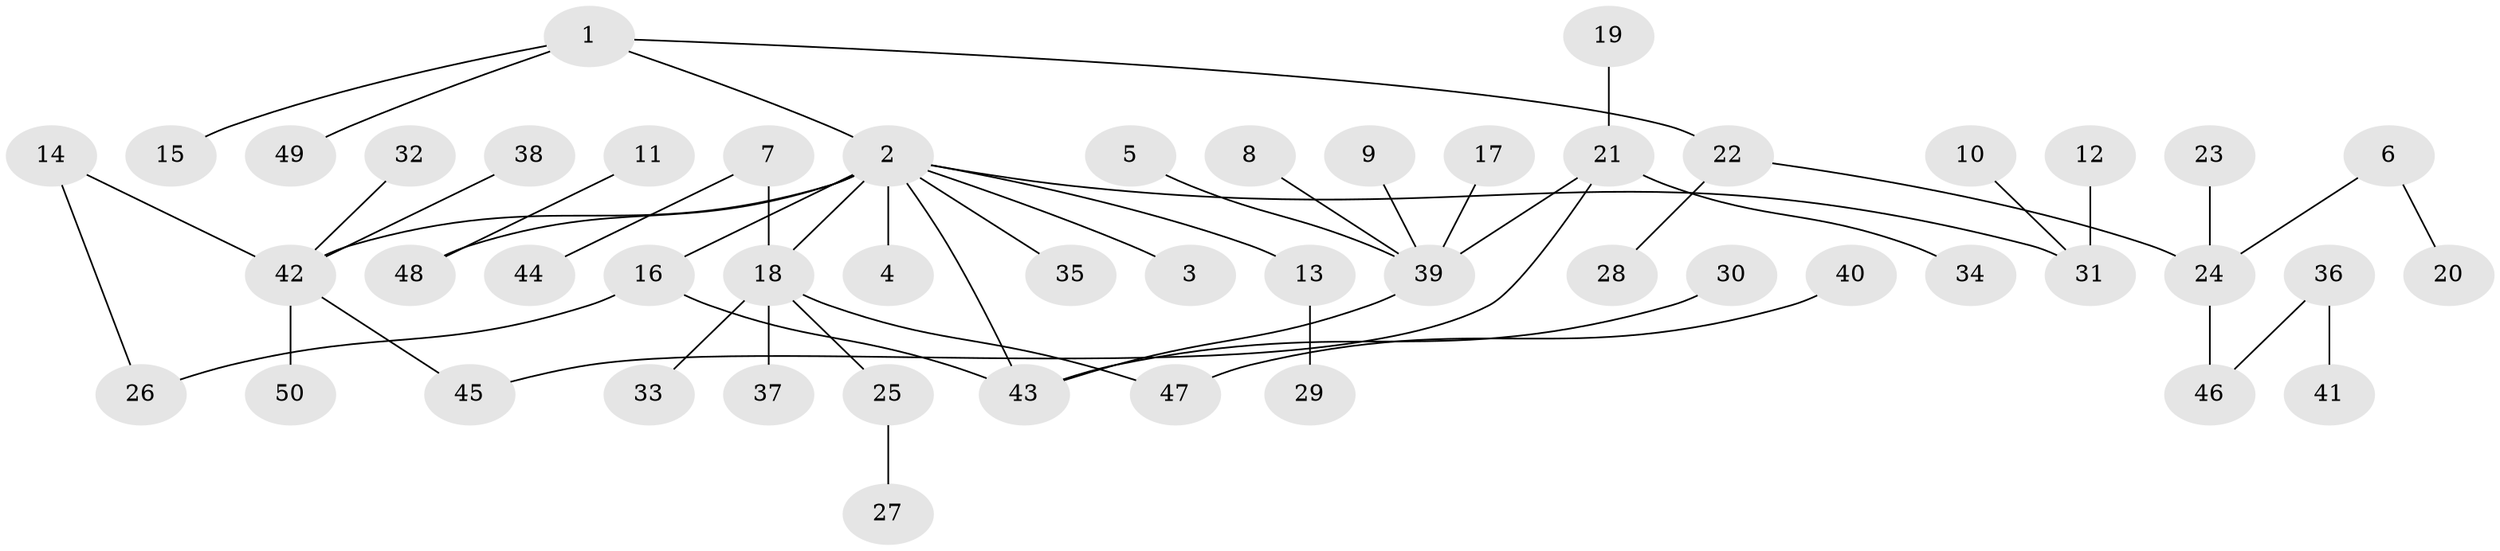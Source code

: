 // original degree distribution, {4: 0.07, 7: 0.02, 3: 0.16, 6: 0.01, 5: 0.03, 2: 0.22, 1: 0.49}
// Generated by graph-tools (version 1.1) at 2025/25/03/09/25 03:25:28]
// undirected, 50 vertices, 52 edges
graph export_dot {
graph [start="1"]
  node [color=gray90,style=filled];
  1;
  2;
  3;
  4;
  5;
  6;
  7;
  8;
  9;
  10;
  11;
  12;
  13;
  14;
  15;
  16;
  17;
  18;
  19;
  20;
  21;
  22;
  23;
  24;
  25;
  26;
  27;
  28;
  29;
  30;
  31;
  32;
  33;
  34;
  35;
  36;
  37;
  38;
  39;
  40;
  41;
  42;
  43;
  44;
  45;
  46;
  47;
  48;
  49;
  50;
  1 -- 2 [weight=1.0];
  1 -- 15 [weight=1.0];
  1 -- 22 [weight=1.0];
  1 -- 49 [weight=1.0];
  2 -- 3 [weight=1.0];
  2 -- 4 [weight=1.0];
  2 -- 13 [weight=1.0];
  2 -- 16 [weight=1.0];
  2 -- 18 [weight=1.0];
  2 -- 31 [weight=1.0];
  2 -- 35 [weight=1.0];
  2 -- 42 [weight=1.0];
  2 -- 43 [weight=1.0];
  2 -- 48 [weight=1.0];
  5 -- 39 [weight=1.0];
  6 -- 20 [weight=1.0];
  6 -- 24 [weight=1.0];
  7 -- 18 [weight=1.0];
  7 -- 44 [weight=1.0];
  8 -- 39 [weight=1.0];
  9 -- 39 [weight=1.0];
  10 -- 31 [weight=1.0];
  11 -- 48 [weight=1.0];
  12 -- 31 [weight=1.0];
  13 -- 29 [weight=1.0];
  14 -- 26 [weight=1.0];
  14 -- 42 [weight=1.0];
  16 -- 26 [weight=1.0];
  16 -- 43 [weight=1.0];
  17 -- 39 [weight=1.0];
  18 -- 25 [weight=1.0];
  18 -- 33 [weight=1.0];
  18 -- 37 [weight=1.0];
  18 -- 47 [weight=1.0];
  19 -- 21 [weight=1.0];
  21 -- 34 [weight=1.0];
  21 -- 39 [weight=1.0];
  21 -- 45 [weight=1.0];
  22 -- 24 [weight=1.0];
  22 -- 28 [weight=1.0];
  23 -- 24 [weight=1.0];
  24 -- 46 [weight=1.0];
  25 -- 27 [weight=1.0];
  30 -- 43 [weight=1.0];
  32 -- 42 [weight=1.0];
  36 -- 41 [weight=1.0];
  36 -- 46 [weight=1.0];
  38 -- 42 [weight=1.0];
  39 -- 43 [weight=1.0];
  40 -- 47 [weight=1.0];
  42 -- 45 [weight=1.0];
  42 -- 50 [weight=1.0];
}
